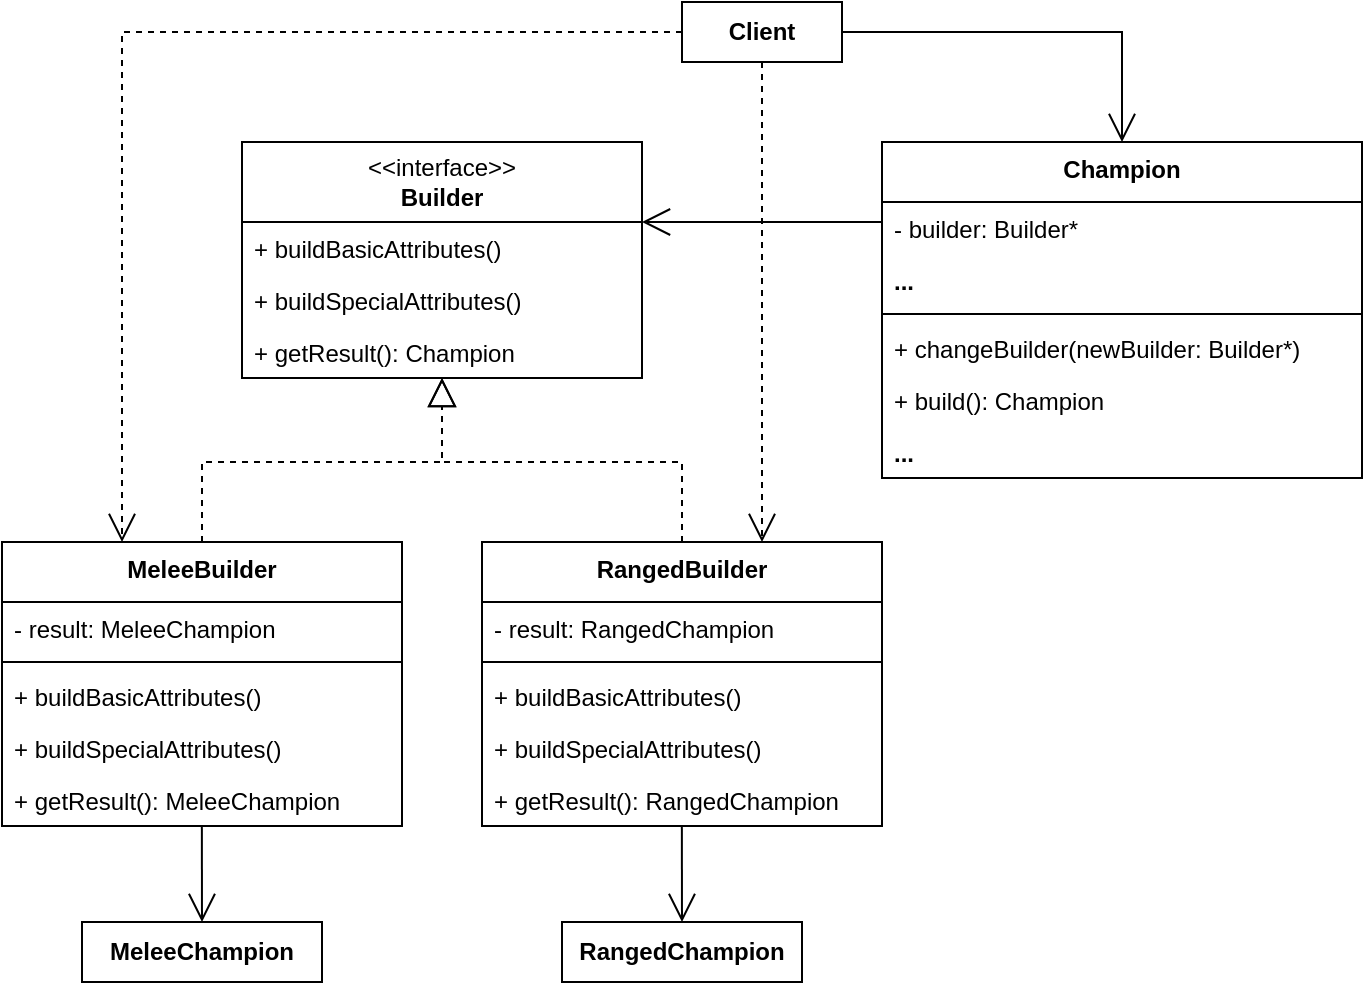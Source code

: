 <mxfile version="22.0.2" type="device">
  <diagram name="第 1 页" id="_vUdAH-Glu1vHb8OSYQj">
    <mxGraphModel dx="1674" dy="836" grid="1" gridSize="10" guides="1" tooltips="1" connect="1" arrows="1" fold="1" page="1" pageScale="1" pageWidth="827" pageHeight="1169" math="0" shadow="0">
      <root>
        <mxCell id="0" />
        <mxCell id="1" parent="0" />
        <mxCell id="BFRW2EQyguHSd1APBZoG-1" value="&amp;lt;&amp;lt;interface&amp;gt;&amp;gt;&lt;br style=&quot;border-color: var(--border-color);&quot;&gt;&lt;b style=&quot;border-color: var(--border-color);&quot;&gt;Builder&lt;/b&gt;" style="swimlane;fontStyle=0;childLayout=stackLayout;horizontal=1;startSize=40;fillColor=none;horizontalStack=0;resizeParent=1;resizeParentMax=0;resizeLast=0;collapsible=1;marginBottom=0;whiteSpace=wrap;html=1;" vertex="1" parent="1">
          <mxGeometry x="160" y="110" width="200" height="118" as="geometry" />
        </mxCell>
        <mxCell id="BFRW2EQyguHSd1APBZoG-2" value="+&amp;nbsp;buildBasicAttributes(&lt;span style=&quot;background-color: initial;&quot;&gt;)&lt;/span&gt;" style="text;strokeColor=none;fillColor=none;align=left;verticalAlign=top;spacingLeft=4;spacingRight=4;overflow=hidden;rotatable=0;points=[[0,0.5],[1,0.5]];portConstraint=eastwest;whiteSpace=wrap;html=1;" vertex="1" parent="BFRW2EQyguHSd1APBZoG-1">
          <mxGeometry y="40" width="200" height="26" as="geometry" />
        </mxCell>
        <mxCell id="BFRW2EQyguHSd1APBZoG-3" value="+&amp;nbsp;buildSpecialAttributes&lt;span style=&quot;background-color: initial;&quot;&gt;(&lt;/span&gt;&lt;span style=&quot;background-color: initial;&quot;&gt;)&lt;/span&gt;" style="text;strokeColor=none;fillColor=none;align=left;verticalAlign=top;spacingLeft=4;spacingRight=4;overflow=hidden;rotatable=0;points=[[0,0.5],[1,0.5]];portConstraint=eastwest;whiteSpace=wrap;html=1;" vertex="1" parent="BFRW2EQyguHSd1APBZoG-1">
          <mxGeometry y="66" width="200" height="26" as="geometry" />
        </mxCell>
        <mxCell id="BFRW2EQyguHSd1APBZoG-4" value="+&amp;nbsp;getResult&lt;span style=&quot;background-color: initial;&quot;&gt;(&lt;/span&gt;&lt;span style=&quot;background-color: initial;&quot;&gt;): Champion&lt;/span&gt;" style="text;strokeColor=none;fillColor=none;align=left;verticalAlign=top;spacingLeft=4;spacingRight=4;overflow=hidden;rotatable=0;points=[[0,0.5],[1,0.5]];portConstraint=eastwest;whiteSpace=wrap;html=1;" vertex="1" parent="BFRW2EQyguHSd1APBZoG-1">
          <mxGeometry y="92" width="200" height="26" as="geometry" />
        </mxCell>
        <mxCell id="BFRW2EQyguHSd1APBZoG-5" value="MeleeBuilder" style="swimlane;fontStyle=1;align=center;verticalAlign=top;childLayout=stackLayout;horizontal=1;startSize=30;horizontalStack=0;resizeParent=1;resizeParentMax=0;resizeLast=0;collapsible=1;marginBottom=0;whiteSpace=wrap;html=1;" vertex="1" parent="1">
          <mxGeometry x="40" y="310" width="200" height="142" as="geometry" />
        </mxCell>
        <mxCell id="BFRW2EQyguHSd1APBZoG-6" value="- result&lt;span style=&quot;background-color: initial;&quot;&gt;: Melee&lt;/span&gt;Champion" style="text;strokeColor=none;fillColor=none;align=left;verticalAlign=top;spacingLeft=4;spacingRight=4;overflow=hidden;rotatable=0;points=[[0,0.5],[1,0.5]];portConstraint=eastwest;whiteSpace=wrap;html=1;" vertex="1" parent="BFRW2EQyguHSd1APBZoG-5">
          <mxGeometry y="30" width="200" height="26" as="geometry" />
        </mxCell>
        <mxCell id="BFRW2EQyguHSd1APBZoG-7" value="" style="line;strokeWidth=1;fillColor=none;align=left;verticalAlign=middle;spacingTop=-1;spacingLeft=3;spacingRight=3;rotatable=0;labelPosition=right;points=[];portConstraint=eastwest;strokeColor=inherit;" vertex="1" parent="BFRW2EQyguHSd1APBZoG-5">
          <mxGeometry y="56" width="200" height="8" as="geometry" />
        </mxCell>
        <mxCell id="BFRW2EQyguHSd1APBZoG-8" value="+&amp;nbsp;buildBasicAttributes(&lt;span style=&quot;background-color: initial;&quot;&gt;)&lt;/span&gt;" style="text;strokeColor=none;fillColor=none;align=left;verticalAlign=top;spacingLeft=4;spacingRight=4;overflow=hidden;rotatable=0;points=[[0,0.5],[1,0.5]];portConstraint=eastwest;whiteSpace=wrap;html=1;" vertex="1" parent="BFRW2EQyguHSd1APBZoG-5">
          <mxGeometry y="64" width="200" height="26" as="geometry" />
        </mxCell>
        <mxCell id="BFRW2EQyguHSd1APBZoG-9" value="+&amp;nbsp;buildSpecialAttributes&lt;span style=&quot;background-color: initial;&quot;&gt;(&lt;/span&gt;&lt;span style=&quot;background-color: initial;&quot;&gt;)&lt;/span&gt;" style="text;strokeColor=none;fillColor=none;align=left;verticalAlign=top;spacingLeft=4;spacingRight=4;overflow=hidden;rotatable=0;points=[[0,0.5],[1,0.5]];portConstraint=eastwest;whiteSpace=wrap;html=1;" vertex="1" parent="BFRW2EQyguHSd1APBZoG-5">
          <mxGeometry y="90" width="200" height="26" as="geometry" />
        </mxCell>
        <mxCell id="BFRW2EQyguHSd1APBZoG-10" value="+&amp;nbsp;getResult&lt;span style=&quot;background-color: initial;&quot;&gt;(&lt;/span&gt;&lt;span style=&quot;background-color: initial;&quot;&gt;):&amp;nbsp;&lt;/span&gt;MeleeChampion" style="text;strokeColor=none;fillColor=none;align=left;verticalAlign=top;spacingLeft=4;spacingRight=4;overflow=hidden;rotatable=0;points=[[0,0.5],[1,0.5]];portConstraint=eastwest;whiteSpace=wrap;html=1;" vertex="1" parent="BFRW2EQyguHSd1APBZoG-5">
          <mxGeometry y="116" width="200" height="26" as="geometry" />
        </mxCell>
        <mxCell id="BFRW2EQyguHSd1APBZoG-11" value="RangedBuilder" style="swimlane;fontStyle=1;align=center;verticalAlign=top;childLayout=stackLayout;horizontal=1;startSize=30;horizontalStack=0;resizeParent=1;resizeParentMax=0;resizeLast=0;collapsible=1;marginBottom=0;whiteSpace=wrap;html=1;" vertex="1" parent="1">
          <mxGeometry x="280" y="310" width="200" height="142" as="geometry" />
        </mxCell>
        <mxCell id="BFRW2EQyguHSd1APBZoG-12" value="- result&lt;span style=&quot;background-color: initial;&quot;&gt;: Ranged&lt;/span&gt;Champion" style="text;strokeColor=none;fillColor=none;align=left;verticalAlign=top;spacingLeft=4;spacingRight=4;overflow=hidden;rotatable=0;points=[[0,0.5],[1,0.5]];portConstraint=eastwest;whiteSpace=wrap;html=1;" vertex="1" parent="BFRW2EQyguHSd1APBZoG-11">
          <mxGeometry y="30" width="200" height="26" as="geometry" />
        </mxCell>
        <mxCell id="BFRW2EQyguHSd1APBZoG-13" value="" style="line;strokeWidth=1;fillColor=none;align=left;verticalAlign=middle;spacingTop=-1;spacingLeft=3;spacingRight=3;rotatable=0;labelPosition=right;points=[];portConstraint=eastwest;strokeColor=inherit;" vertex="1" parent="BFRW2EQyguHSd1APBZoG-11">
          <mxGeometry y="56" width="200" height="8" as="geometry" />
        </mxCell>
        <mxCell id="BFRW2EQyguHSd1APBZoG-14" value="+&amp;nbsp;buildBasicAttributes(&lt;span style=&quot;background-color: initial;&quot;&gt;)&lt;/span&gt;" style="text;strokeColor=none;fillColor=none;align=left;verticalAlign=top;spacingLeft=4;spacingRight=4;overflow=hidden;rotatable=0;points=[[0,0.5],[1,0.5]];portConstraint=eastwest;whiteSpace=wrap;html=1;" vertex="1" parent="BFRW2EQyguHSd1APBZoG-11">
          <mxGeometry y="64" width="200" height="26" as="geometry" />
        </mxCell>
        <mxCell id="BFRW2EQyguHSd1APBZoG-15" value="+&amp;nbsp;buildSpecialAttributes&lt;span style=&quot;background-color: initial;&quot;&gt;(&lt;/span&gt;&lt;span style=&quot;background-color: initial;&quot;&gt;)&lt;/span&gt;" style="text;strokeColor=none;fillColor=none;align=left;verticalAlign=top;spacingLeft=4;spacingRight=4;overflow=hidden;rotatable=0;points=[[0,0.5],[1,0.5]];portConstraint=eastwest;whiteSpace=wrap;html=1;" vertex="1" parent="BFRW2EQyguHSd1APBZoG-11">
          <mxGeometry y="90" width="200" height="26" as="geometry" />
        </mxCell>
        <mxCell id="BFRW2EQyguHSd1APBZoG-16" value="+&amp;nbsp;getResult&lt;span style=&quot;background-color: initial;&quot;&gt;(&lt;/span&gt;&lt;span style=&quot;background-color: initial;&quot;&gt;):&amp;nbsp;&lt;/span&gt;RangedChampion" style="text;strokeColor=none;fillColor=none;align=left;verticalAlign=top;spacingLeft=4;spacingRight=4;overflow=hidden;rotatable=0;points=[[0,0.5],[1,0.5]];portConstraint=eastwest;whiteSpace=wrap;html=1;" vertex="1" parent="BFRW2EQyguHSd1APBZoG-11">
          <mxGeometry y="116" width="200" height="26" as="geometry" />
        </mxCell>
        <mxCell id="BFRW2EQyguHSd1APBZoG-17" value="" style="endArrow=block;dashed=1;endFill=0;endSize=12;html=1;rounded=0;exitX=0.5;exitY=0;exitDx=0;exitDy=0;entryX=0.5;entryY=1;entryDx=0;entryDy=0;" edge="1" parent="1" source="BFRW2EQyguHSd1APBZoG-5" target="BFRW2EQyguHSd1APBZoG-1">
          <mxGeometry width="160" relative="1" as="geometry">
            <mxPoint x="30" y="354" as="sourcePoint" />
            <mxPoint x="260" y="240" as="targetPoint" />
            <Array as="points">
              <mxPoint x="140" y="270" />
              <mxPoint x="260" y="270" />
            </Array>
          </mxGeometry>
        </mxCell>
        <mxCell id="BFRW2EQyguHSd1APBZoG-18" value="" style="endArrow=block;dashed=1;endFill=0;endSize=12;html=1;rounded=0;exitX=0.5;exitY=0;exitDx=0;exitDy=0;entryX=0.5;entryY=1;entryDx=0;entryDy=0;" edge="1" parent="1" source="BFRW2EQyguHSd1APBZoG-11">
          <mxGeometry width="160" relative="1" as="geometry">
            <mxPoint x="140" y="310" as="sourcePoint" />
            <mxPoint x="260" y="228" as="targetPoint" />
            <Array as="points">
              <mxPoint x="380" y="270" />
              <mxPoint x="260" y="270" />
            </Array>
          </mxGeometry>
        </mxCell>
        <mxCell id="BFRW2EQyguHSd1APBZoG-19" value="" style="endArrow=open;endFill=1;endSize=12;html=1;rounded=0;" edge="1" parent="1">
          <mxGeometry width="160" relative="1" as="geometry">
            <mxPoint x="139.92" y="452" as="sourcePoint" />
            <mxPoint x="140" y="500" as="targetPoint" />
            <Array as="points" />
          </mxGeometry>
        </mxCell>
        <mxCell id="BFRW2EQyguHSd1APBZoG-20" value="&lt;b&gt;Melee&lt;span style=&quot;text-align: left;&quot;&gt;Champion&lt;/span&gt;&lt;/b&gt;" style="html=1;whiteSpace=wrap;" vertex="1" parent="1">
          <mxGeometry x="80" y="500" width="120" height="30" as="geometry" />
        </mxCell>
        <mxCell id="BFRW2EQyguHSd1APBZoG-21" value="" style="endArrow=open;endFill=1;endSize=12;html=1;rounded=0;" edge="1" parent="1">
          <mxGeometry width="160" relative="1" as="geometry">
            <mxPoint x="379.92" y="452" as="sourcePoint" />
            <mxPoint x="380" y="500" as="targetPoint" />
            <Array as="points" />
          </mxGeometry>
        </mxCell>
        <mxCell id="BFRW2EQyguHSd1APBZoG-22" value="&lt;b&gt;Ranged&lt;span style=&quot;text-align: left;&quot;&gt;Champion&lt;/span&gt;&lt;/b&gt;" style="html=1;whiteSpace=wrap;" vertex="1" parent="1">
          <mxGeometry x="320" y="500" width="120" height="30" as="geometry" />
        </mxCell>
        <mxCell id="BFRW2EQyguHSd1APBZoG-23" value="Champion" style="swimlane;fontStyle=1;align=center;verticalAlign=top;childLayout=stackLayout;horizontal=1;startSize=30;horizontalStack=0;resizeParent=1;resizeParentMax=0;resizeLast=0;collapsible=1;marginBottom=0;whiteSpace=wrap;html=1;" vertex="1" parent="1">
          <mxGeometry x="480" y="110" width="240" height="168" as="geometry" />
        </mxCell>
        <mxCell id="BFRW2EQyguHSd1APBZoG-24" value="-&amp;nbsp;builder&lt;span style=&quot;background-color: initial;&quot;&gt;:&amp;nbsp;Builder*&lt;/span&gt;" style="text;strokeColor=none;fillColor=none;align=left;verticalAlign=top;spacingLeft=4;spacingRight=4;overflow=hidden;rotatable=0;points=[[0,0.5],[1,0.5]];portConstraint=eastwest;whiteSpace=wrap;html=1;" vertex="1" parent="BFRW2EQyguHSd1APBZoG-23">
          <mxGeometry y="30" width="240" height="26" as="geometry" />
        </mxCell>
        <mxCell id="BFRW2EQyguHSd1APBZoG-25" value="&lt;b&gt;...&lt;/b&gt;" style="text;strokeColor=none;fillColor=none;align=left;verticalAlign=top;spacingLeft=4;spacingRight=4;overflow=hidden;rotatable=0;points=[[0,0.5],[1,0.5]];portConstraint=eastwest;whiteSpace=wrap;html=1;" vertex="1" parent="BFRW2EQyguHSd1APBZoG-23">
          <mxGeometry y="56" width="240" height="26" as="geometry" />
        </mxCell>
        <mxCell id="BFRW2EQyguHSd1APBZoG-26" value="" style="line;strokeWidth=1;fillColor=none;align=left;verticalAlign=middle;spacingTop=-1;spacingLeft=3;spacingRight=3;rotatable=0;labelPosition=right;points=[];portConstraint=eastwest;strokeColor=inherit;" vertex="1" parent="BFRW2EQyguHSd1APBZoG-23">
          <mxGeometry y="82" width="240" height="8" as="geometry" />
        </mxCell>
        <mxCell id="BFRW2EQyguHSd1APBZoG-27" value="+&amp;nbsp;changeBuilder&lt;span style=&quot;background-color: initial;&quot;&gt;(newBuilder: Builder*&lt;/span&gt;&lt;span style=&quot;background-color: initial;&quot;&gt;)&lt;/span&gt;" style="text;strokeColor=none;fillColor=none;align=left;verticalAlign=top;spacingLeft=4;spacingRight=4;overflow=hidden;rotatable=0;points=[[0,0.5],[1,0.5]];portConstraint=eastwest;whiteSpace=wrap;html=1;" vertex="1" parent="BFRW2EQyguHSd1APBZoG-23">
          <mxGeometry y="90" width="240" height="26" as="geometry" />
        </mxCell>
        <mxCell id="BFRW2EQyguHSd1APBZoG-28" value="+&amp;nbsp;build&lt;span style=&quot;background-color: initial;&quot;&gt;(): Champion&lt;/span&gt;" style="text;strokeColor=none;fillColor=none;align=left;verticalAlign=top;spacingLeft=4;spacingRight=4;overflow=hidden;rotatable=0;points=[[0,0.5],[1,0.5]];portConstraint=eastwest;whiteSpace=wrap;html=1;" vertex="1" parent="BFRW2EQyguHSd1APBZoG-23">
          <mxGeometry y="116" width="240" height="26" as="geometry" />
        </mxCell>
        <mxCell id="BFRW2EQyguHSd1APBZoG-29" value="&lt;b&gt;...&lt;/b&gt;" style="text;strokeColor=none;fillColor=none;align=left;verticalAlign=top;spacingLeft=4;spacingRight=4;overflow=hidden;rotatable=0;points=[[0,0.5],[1,0.5]];portConstraint=eastwest;whiteSpace=wrap;html=1;" vertex="1" parent="BFRW2EQyguHSd1APBZoG-23">
          <mxGeometry y="142" width="240" height="26" as="geometry" />
        </mxCell>
        <mxCell id="BFRW2EQyguHSd1APBZoG-30" value="" style="endArrow=open;endFill=1;endSize=12;html=1;rounded=0;" edge="1" parent="1">
          <mxGeometry width="160" relative="1" as="geometry">
            <mxPoint x="480" y="150" as="sourcePoint" />
            <mxPoint x="360" y="150" as="targetPoint" />
            <Array as="points" />
          </mxGeometry>
        </mxCell>
        <mxCell id="BFRW2EQyguHSd1APBZoG-31" value="&lt;b&gt;Client&lt;/b&gt;" style="html=1;whiteSpace=wrap;" vertex="1" parent="1">
          <mxGeometry x="380" y="40" width="80" height="30" as="geometry" />
        </mxCell>
        <mxCell id="BFRW2EQyguHSd1APBZoG-32" value="" style="endArrow=open;endFill=1;endSize=12;html=1;rounded=0;exitX=1;exitY=0.5;exitDx=0;exitDy=0;entryX=0.5;entryY=0;entryDx=0;entryDy=0;" edge="1" parent="1" source="BFRW2EQyguHSd1APBZoG-31" target="BFRW2EQyguHSd1APBZoG-23">
          <mxGeometry width="160" relative="1" as="geometry">
            <mxPoint x="480" y="120" as="sourcePoint" />
            <mxPoint x="560" y="55" as="targetPoint" />
            <Array as="points">
              <mxPoint x="600" y="55" />
            </Array>
          </mxGeometry>
        </mxCell>
        <mxCell id="BFRW2EQyguHSd1APBZoG-33" value="" style="endArrow=open;endSize=12;dashed=1;html=1;rounded=0;exitX=0;exitY=0.5;exitDx=0;exitDy=0;entryX=0.3;entryY=0;entryDx=0;entryDy=0;entryPerimeter=0;" edge="1" parent="1" source="BFRW2EQyguHSd1APBZoG-31" target="BFRW2EQyguHSd1APBZoG-5">
          <mxGeometry width="160" relative="1" as="geometry">
            <mxPoint x="360" y="60" as="sourcePoint" />
            <mxPoint x="100" y="300" as="targetPoint" />
            <Array as="points">
              <mxPoint x="100" y="55" />
            </Array>
          </mxGeometry>
        </mxCell>
        <mxCell id="BFRW2EQyguHSd1APBZoG-34" value="" style="endArrow=open;endSize=12;dashed=1;html=1;rounded=0;exitX=0.5;exitY=1;exitDx=0;exitDy=0;entryX=0.7;entryY=0;entryDx=0;entryDy=0;entryPerimeter=0;" edge="1" parent="1" source="BFRW2EQyguHSd1APBZoG-31" target="BFRW2EQyguHSd1APBZoG-11">
          <mxGeometry width="160" relative="1" as="geometry">
            <mxPoint x="410" y="65" as="sourcePoint" />
            <mxPoint x="420" y="300" as="targetPoint" />
            <Array as="points" />
          </mxGeometry>
        </mxCell>
      </root>
    </mxGraphModel>
  </diagram>
</mxfile>
